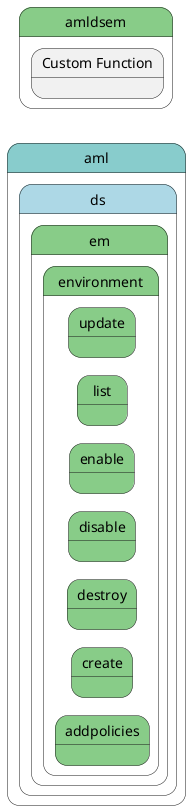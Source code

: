 @startuml
left to right direction


state "aml" as aml #88cccc {
state "ds" as amlds #lightblue {
state "em" as amldsem #88cc88 {
}
}
}


state "amldsem" as pstatename #88cc88 {
    state "Custom Function" as emfunction {
    }
}

        state "aml" as aml #88cccc {
state "ds" as amlds #lightblue {
state "em" as amldsem #88cc88 {
state "environment" as amldsemenvironment #88cc88 {
state "addpolicies" as amldsemenvironmentaddpolicies #88cc88 {
}
}
}
}
}


        state "aml" as aml #88cccc {
state "ds" as amlds #lightblue {
state "em" as amldsem #88cc88 {
state "environment" as amldsemenvironment #88cc88 {
state "create" as amldsemenvironmentcreate #88cc88 {
}
}
}
}
}


        state "aml" as aml #88cccc {
state "ds" as amlds #lightblue {
state "em" as amldsem #88cc88 {
state "environment" as amldsemenvironment #88cc88 {
state "destroy" as amldsemenvironmentdestroy #88cc88 {
}
}
}
}
}


        state "aml" as aml #88cccc {
state "ds" as amlds #lightblue {
state "em" as amldsem #88cc88 {
state "environment" as amldsemenvironment #88cc88 {
state "disable" as amldsemenvironmentdisable #88cc88 {
}
}
}
}
}


        state "aml" as aml #88cccc {
state "ds" as amlds #lightblue {
state "em" as amldsem #88cc88 {
state "environment" as amldsemenvironment #88cc88 {
state "enable" as amldsemenvironmentenable #88cc88 {
}
}
}
}
}


        state "aml" as aml #88cccc {
state "ds" as amlds #lightblue {
state "em" as amldsem #88cc88 {
state "environment" as amldsemenvironment #88cc88 {
state "list" as amldsemenvironmentlist #88cc88 {
}
}
}
}
}


        state "aml" as aml #88cccc {
state "ds" as amlds #lightblue {
state "em" as amldsem #88cc88 {
state "environment" as amldsemenvironment #88cc88 {
state "update" as amldsemenvironmentupdate #88cc88 {
}
}
}
}
}






@enduml
